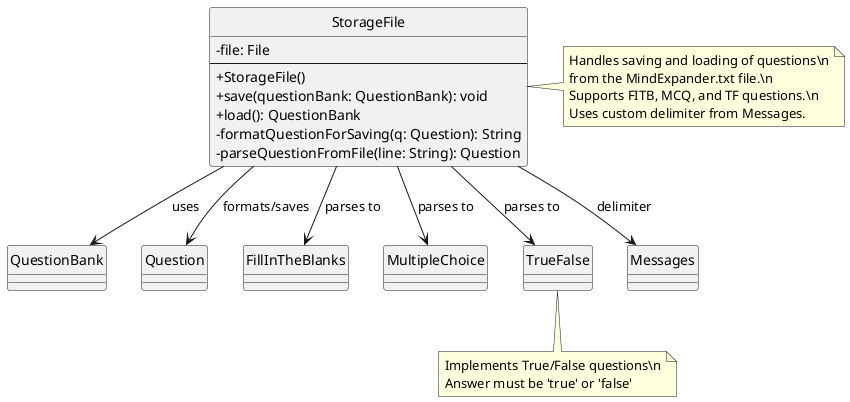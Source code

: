 @startuml StorageFile Diagram
hide circle
skinparam classAttributeIconSize 0

class StorageFile {
  - file: File
  --
  + StorageFile()
  + save(questionBank: QuestionBank): void
  + load(): QuestionBank
  - formatQuestionForSaving(q: Question): String
  - parseQuestionFromFile(line: String): Question
}

class QuestionBank
class Question
class FillInTheBlanks
class MultipleChoice
class TrueFalse
class Messages

StorageFile --> QuestionBank : uses
StorageFile --> Question : formats/saves
StorageFile --> FillInTheBlanks : parses to
StorageFile --> MultipleChoice : parses to
StorageFile --> TrueFalse : parses to
StorageFile --> Messages : delimiter

note right of StorageFile
  Handles saving and loading of questions\n
  from the MindExpander.txt file.\n
  Supports FITB, MCQ, and TF questions.\n
  Uses custom delimiter from Messages.
end note

note bottom of TrueFalse
  Implements True/False questions\n
  Answer must be 'true' or 'false'
end note

@enduml